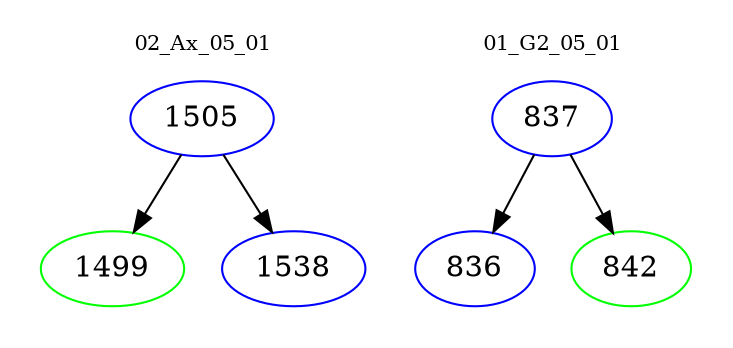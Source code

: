digraph{
subgraph cluster_0 {
color = white
label = "02_Ax_05_01";
fontsize=10;
T0_1505 [label="1505", color="blue"]
T0_1505 -> T0_1499 [color="black"]
T0_1499 [label="1499", color="green"]
T0_1505 -> T0_1538 [color="black"]
T0_1538 [label="1538", color="blue"]
}
subgraph cluster_1 {
color = white
label = "01_G2_05_01";
fontsize=10;
T1_837 [label="837", color="blue"]
T1_837 -> T1_836 [color="black"]
T1_836 [label="836", color="blue"]
T1_837 -> T1_842 [color="black"]
T1_842 [label="842", color="green"]
}
}
